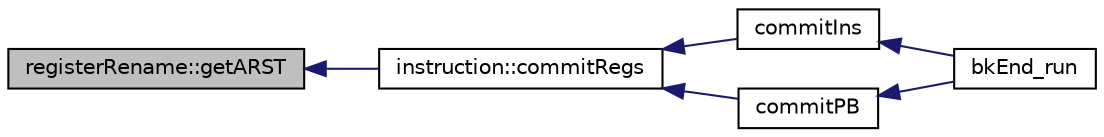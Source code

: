 digraph G
{
  edge [fontname="Helvetica",fontsize="10",labelfontname="Helvetica",labelfontsize="10"];
  node [fontname="Helvetica",fontsize="10",shape=record];
  rankdir=LR;
  Node1 [label="registerRename::getARST",height=0.2,width=0.4,color="black", fillcolor="grey75", style="filled" fontcolor="black"];
  Node1 -> Node2 [dir=back,color="midnightblue",fontsize="10",style="solid"];
  Node2 [label="instruction::commitRegs",height=0.2,width=0.4,color="black", fillcolor="white", style="filled",URL="$classinstruction.html#a5f510bd70b679028a0a343c91558552d"];
  Node2 -> Node3 [dir=back,color="midnightblue",fontsize="10",style="solid"];
  Node3 [label="commitIns",height=0.2,width=0.4,color="black", fillcolor="white", style="filled",URL="$bkEnd_8cpp.html#a55d405fd16809cc233376112b4527f0b"];
  Node3 -> Node4 [dir=back,color="midnightblue",fontsize="10",style="solid"];
  Node4 [label="bkEnd_run",height=0.2,width=0.4,color="black", fillcolor="white", style="filled",URL="$bkEnd_8h.html#a0de885ce07273f37e162ecb0e63ec95d"];
  Node2 -> Node5 [dir=back,color="midnightblue",fontsize="10",style="solid"];
  Node5 [label="commitPB",height=0.2,width=0.4,color="black", fillcolor="white", style="filled",URL="$bkEnd_8cpp.html#a2fbac5556ee437e9fab920fdc6eecce2"];
  Node5 -> Node4 [dir=back,color="midnightblue",fontsize="10",style="solid"];
}
